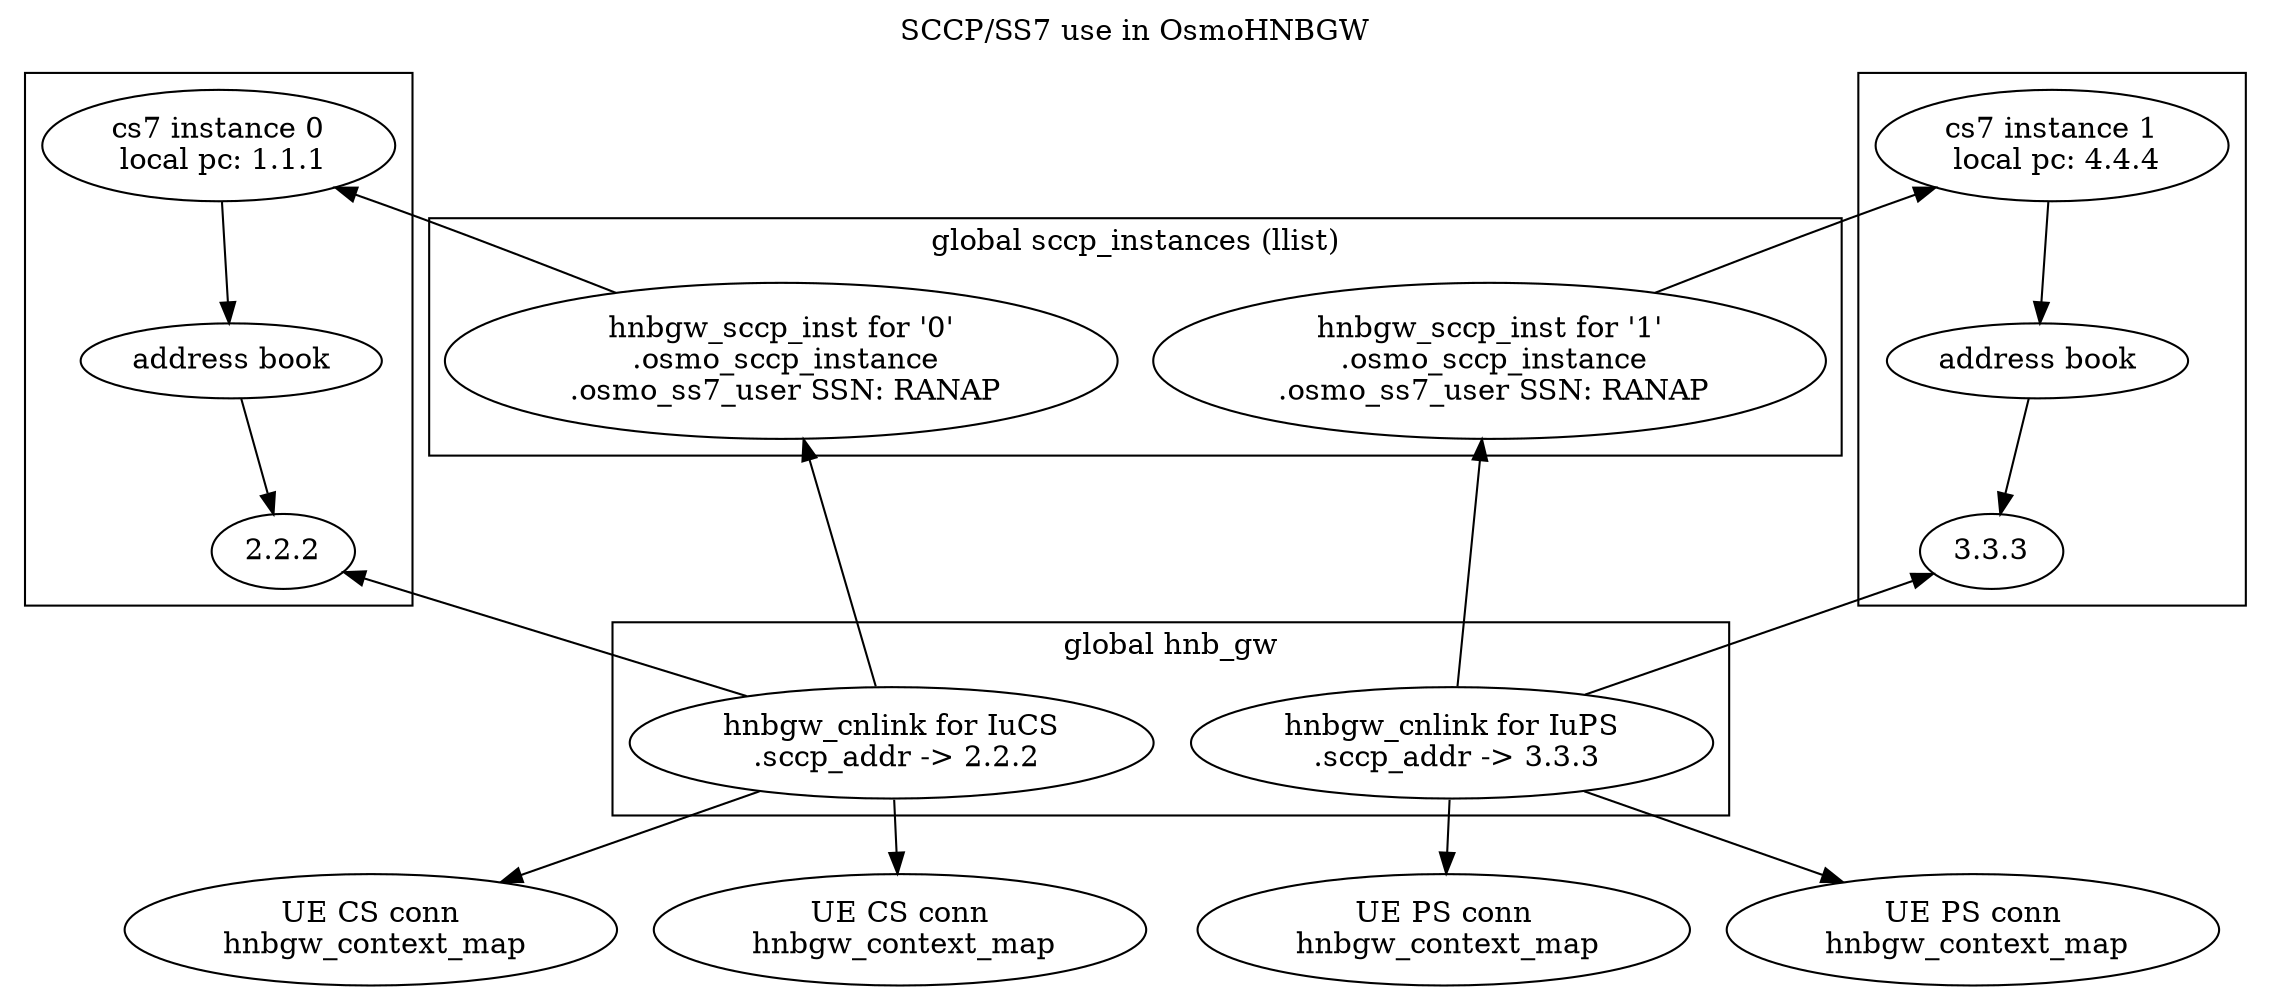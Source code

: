 digraph G {
rankdir=TB
labelloc=t; label="SCCP/SS7 use in OsmoHNBGW"

	subgraph cluster_ss0 {
		label=""
		ss0 [label="cs7 instance 0\n local pc: 1.1.1"]
		ss0ab [label="address book"]
		ss0 -> ss0ab

		msc0a [label="2.2.2"]
		ss0ab -> msc0a
	}

	sccp0 [label="hnbgw_sccp_inst for '0'\n .osmo_sccp_instance\n .osmo_ss7_user SSN: RANAP"];
	ss0 -> sccp0 [dir=back]

	msc0 [label="hnbgw_cnlink for IuCS\n .sccp_addr -> 2.2.2"]
	sccp0 -> msc0 [dir=back]
	msc0a -> msc0 [dir=back]

	cs0 [label="UE CS conn\n hnbgw_context_map"]
	cs1 [label="UE CS conn\n hnbgw_context_map"]
	msc0 -> cs0,cs1

	subgraph cluster_ss1 {
		label=""
		ss1 [label="cs7 instance 1\n local pc: 4.4.4"]
		ss1ab [label="address book"]
		ss1 -> ss1ab

		sgsn0a [label="3.3.3"]
		ss1ab -> sgsn0a
	}

	sccp1 [label="hnbgw_sccp_inst for '1'\n .osmo_sccp_instance\n .osmo_ss7_user SSN: RANAP"];
	ss1 -> sccp1 [dir=back]

	sgsn0 [label="hnbgw_cnlink for IuPS\n .sccp_addr -> 3.3.3"]
	sccp1 -> sgsn0 [dir=back]
	sgsn0a -> sgsn0 [dir=back]

	ps0 [label="UE PS conn\n hnbgw_context_map"]
	ps1 [label="UE PS conn\n hnbgw_context_map"]
	sgsn0 -> ps0,ps1

	subgraph cluster_sccp_inst {
		label="global sccp_instances (llist)"
		sccp0
		sccp1
	}

	subgraph cluster_hnbgw {
		label="global hnb_gw"
		msc0
		sgsn0
	}
}
